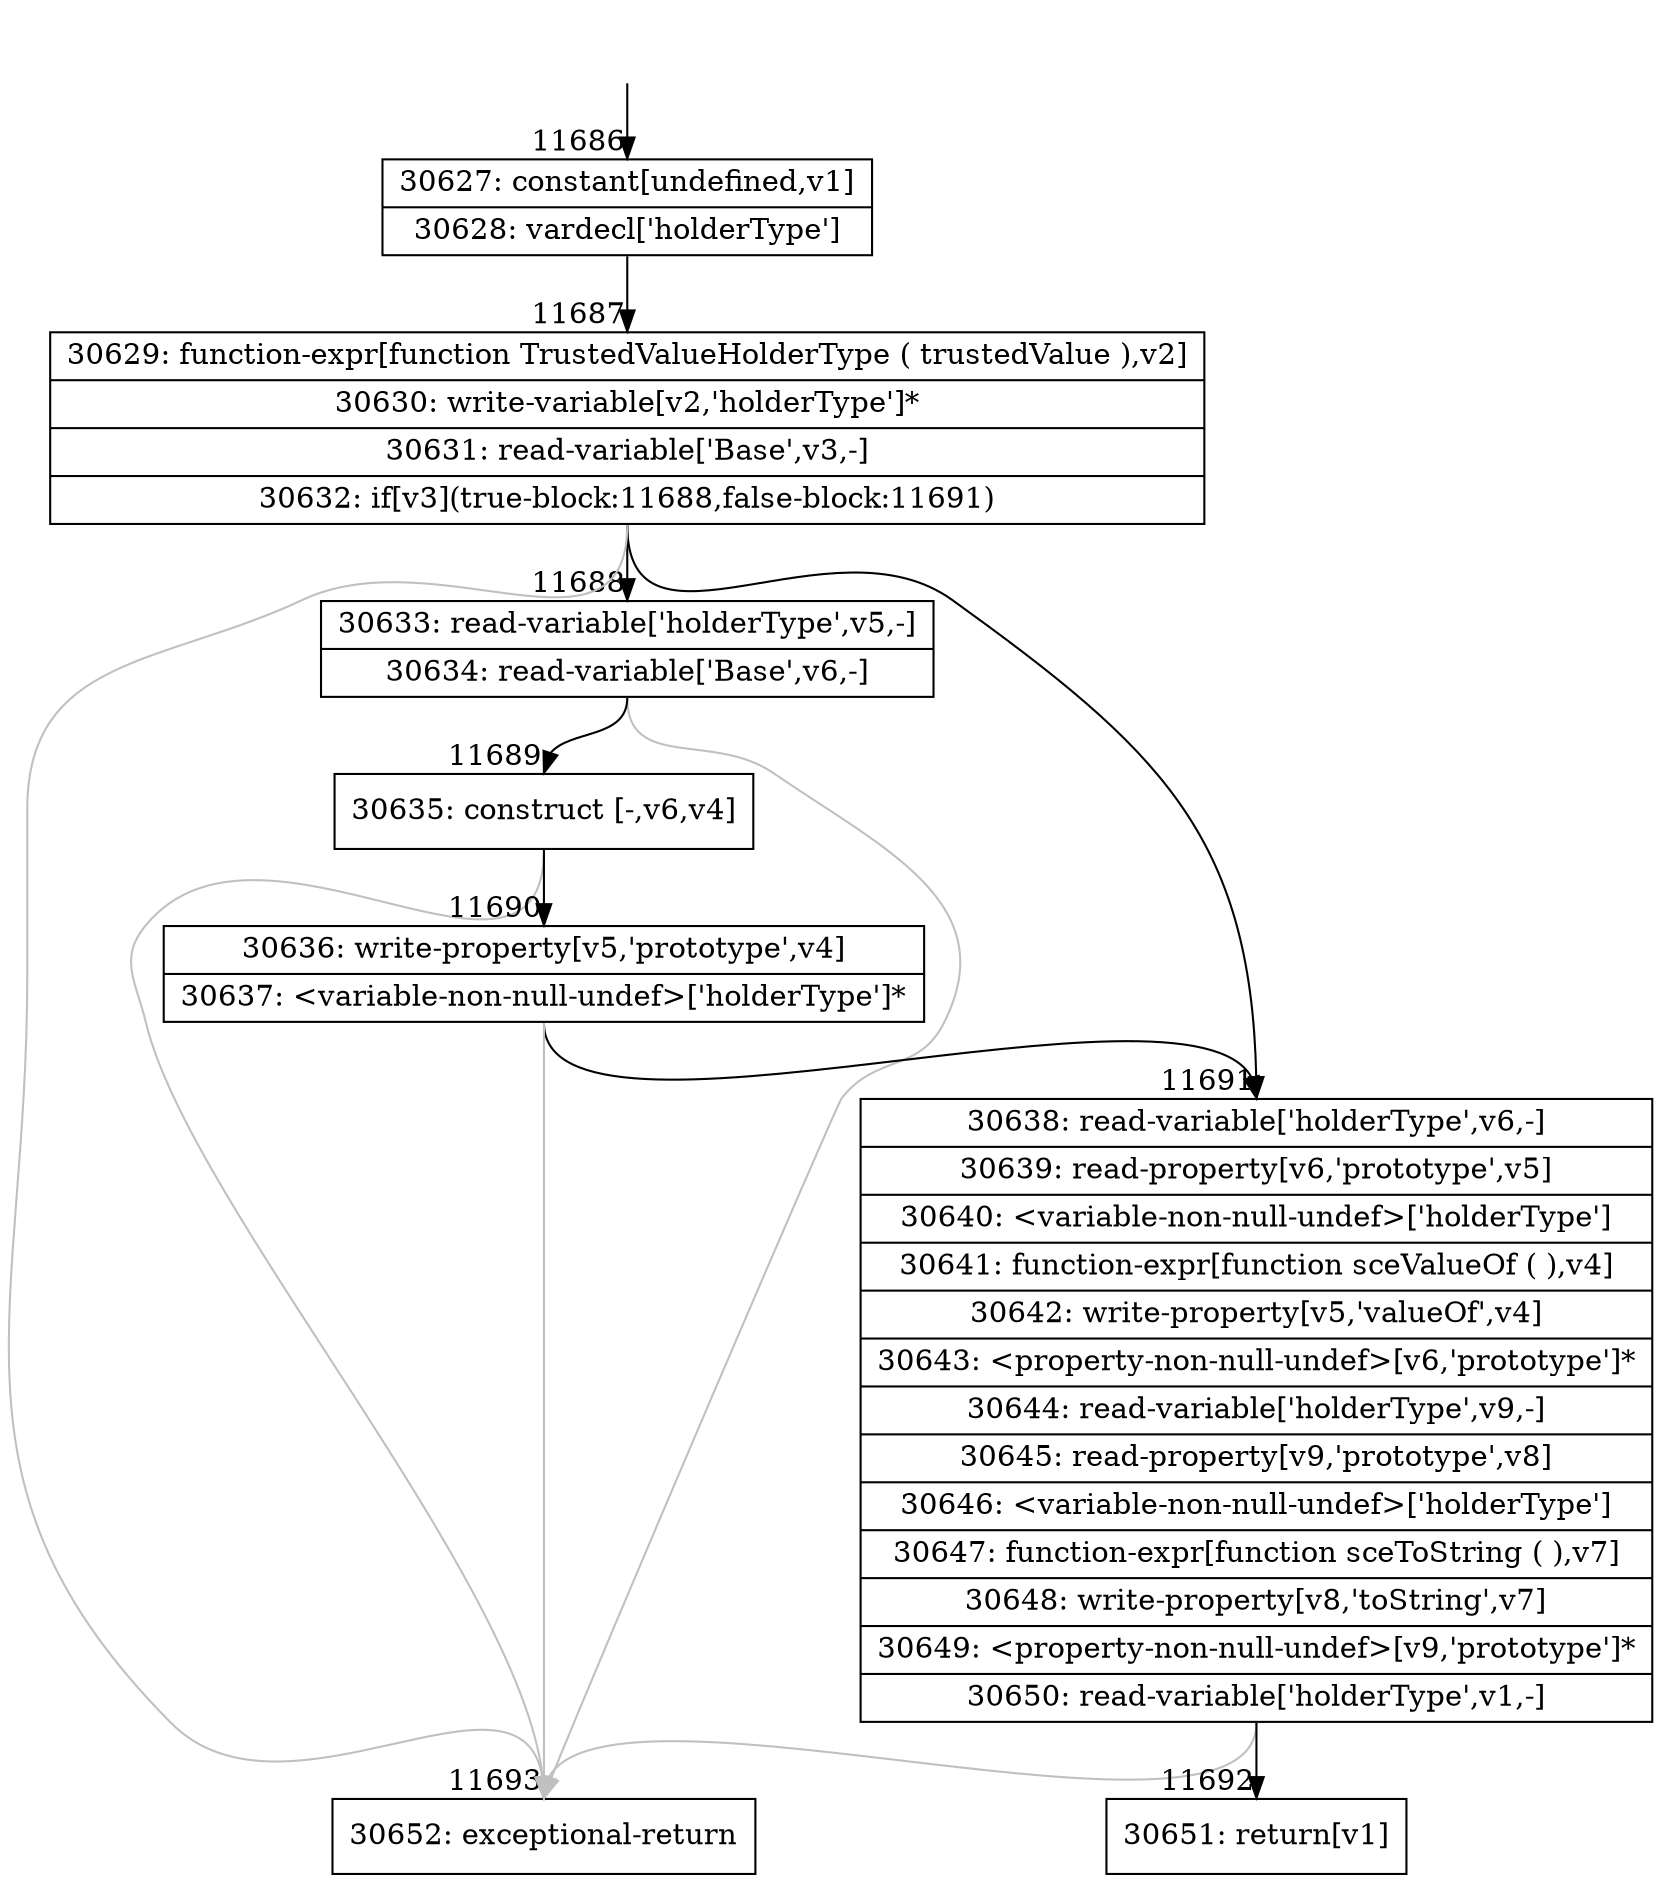 digraph {
rankdir="TD"
BB_entry903[shape=none,label=""];
BB_entry903 -> BB11686 [tailport=s, headport=n, headlabel="    11686"]
BB11686 [shape=record label="{30627: constant[undefined,v1]|30628: vardecl['holderType']}" ] 
BB11686 -> BB11687 [tailport=s, headport=n, headlabel="      11687"]
BB11687 [shape=record label="{30629: function-expr[function TrustedValueHolderType ( trustedValue ),v2]|30630: write-variable[v2,'holderType']*|30631: read-variable['Base',v3,-]|30632: if[v3](true-block:11688,false-block:11691)}" ] 
BB11687 -> BB11688 [tailport=s, headport=n, headlabel="      11688"]
BB11687 -> BB11691 [tailport=s, headport=n, headlabel="      11691"]
BB11687 -> BB11693 [tailport=s, headport=n, color=gray, headlabel="      11693"]
BB11688 [shape=record label="{30633: read-variable['holderType',v5,-]|30634: read-variable['Base',v6,-]}" ] 
BB11688 -> BB11689 [tailport=s, headport=n, headlabel="      11689"]
BB11688 -> BB11693 [tailport=s, headport=n, color=gray]
BB11689 [shape=record label="{30635: construct [-,v6,v4]}" ] 
BB11689 -> BB11690 [tailport=s, headport=n, headlabel="      11690"]
BB11689 -> BB11693 [tailport=s, headport=n, color=gray]
BB11690 [shape=record label="{30636: write-property[v5,'prototype',v4]|30637: \<variable-non-null-undef\>['holderType']*}" ] 
BB11690 -> BB11691 [tailport=s, headport=n]
BB11690 -> BB11693 [tailport=s, headport=n, color=gray]
BB11691 [shape=record label="{30638: read-variable['holderType',v6,-]|30639: read-property[v6,'prototype',v5]|30640: \<variable-non-null-undef\>['holderType']|30641: function-expr[function sceValueOf ( ),v4]|30642: write-property[v5,'valueOf',v4]|30643: \<property-non-null-undef\>[v6,'prototype']*|30644: read-variable['holderType',v9,-]|30645: read-property[v9,'prototype',v8]|30646: \<variable-non-null-undef\>['holderType']|30647: function-expr[function sceToString ( ),v7]|30648: write-property[v8,'toString',v7]|30649: \<property-non-null-undef\>[v9,'prototype']*|30650: read-variable['holderType',v1,-]}" ] 
BB11691 -> BB11692 [tailport=s, headport=n, headlabel="      11692"]
BB11691 -> BB11693 [tailport=s, headport=n, color=gray]
BB11692 [shape=record label="{30651: return[v1]}" ] 
BB11693 [shape=record label="{30652: exceptional-return}" ] 
//#$~ 16583
}
